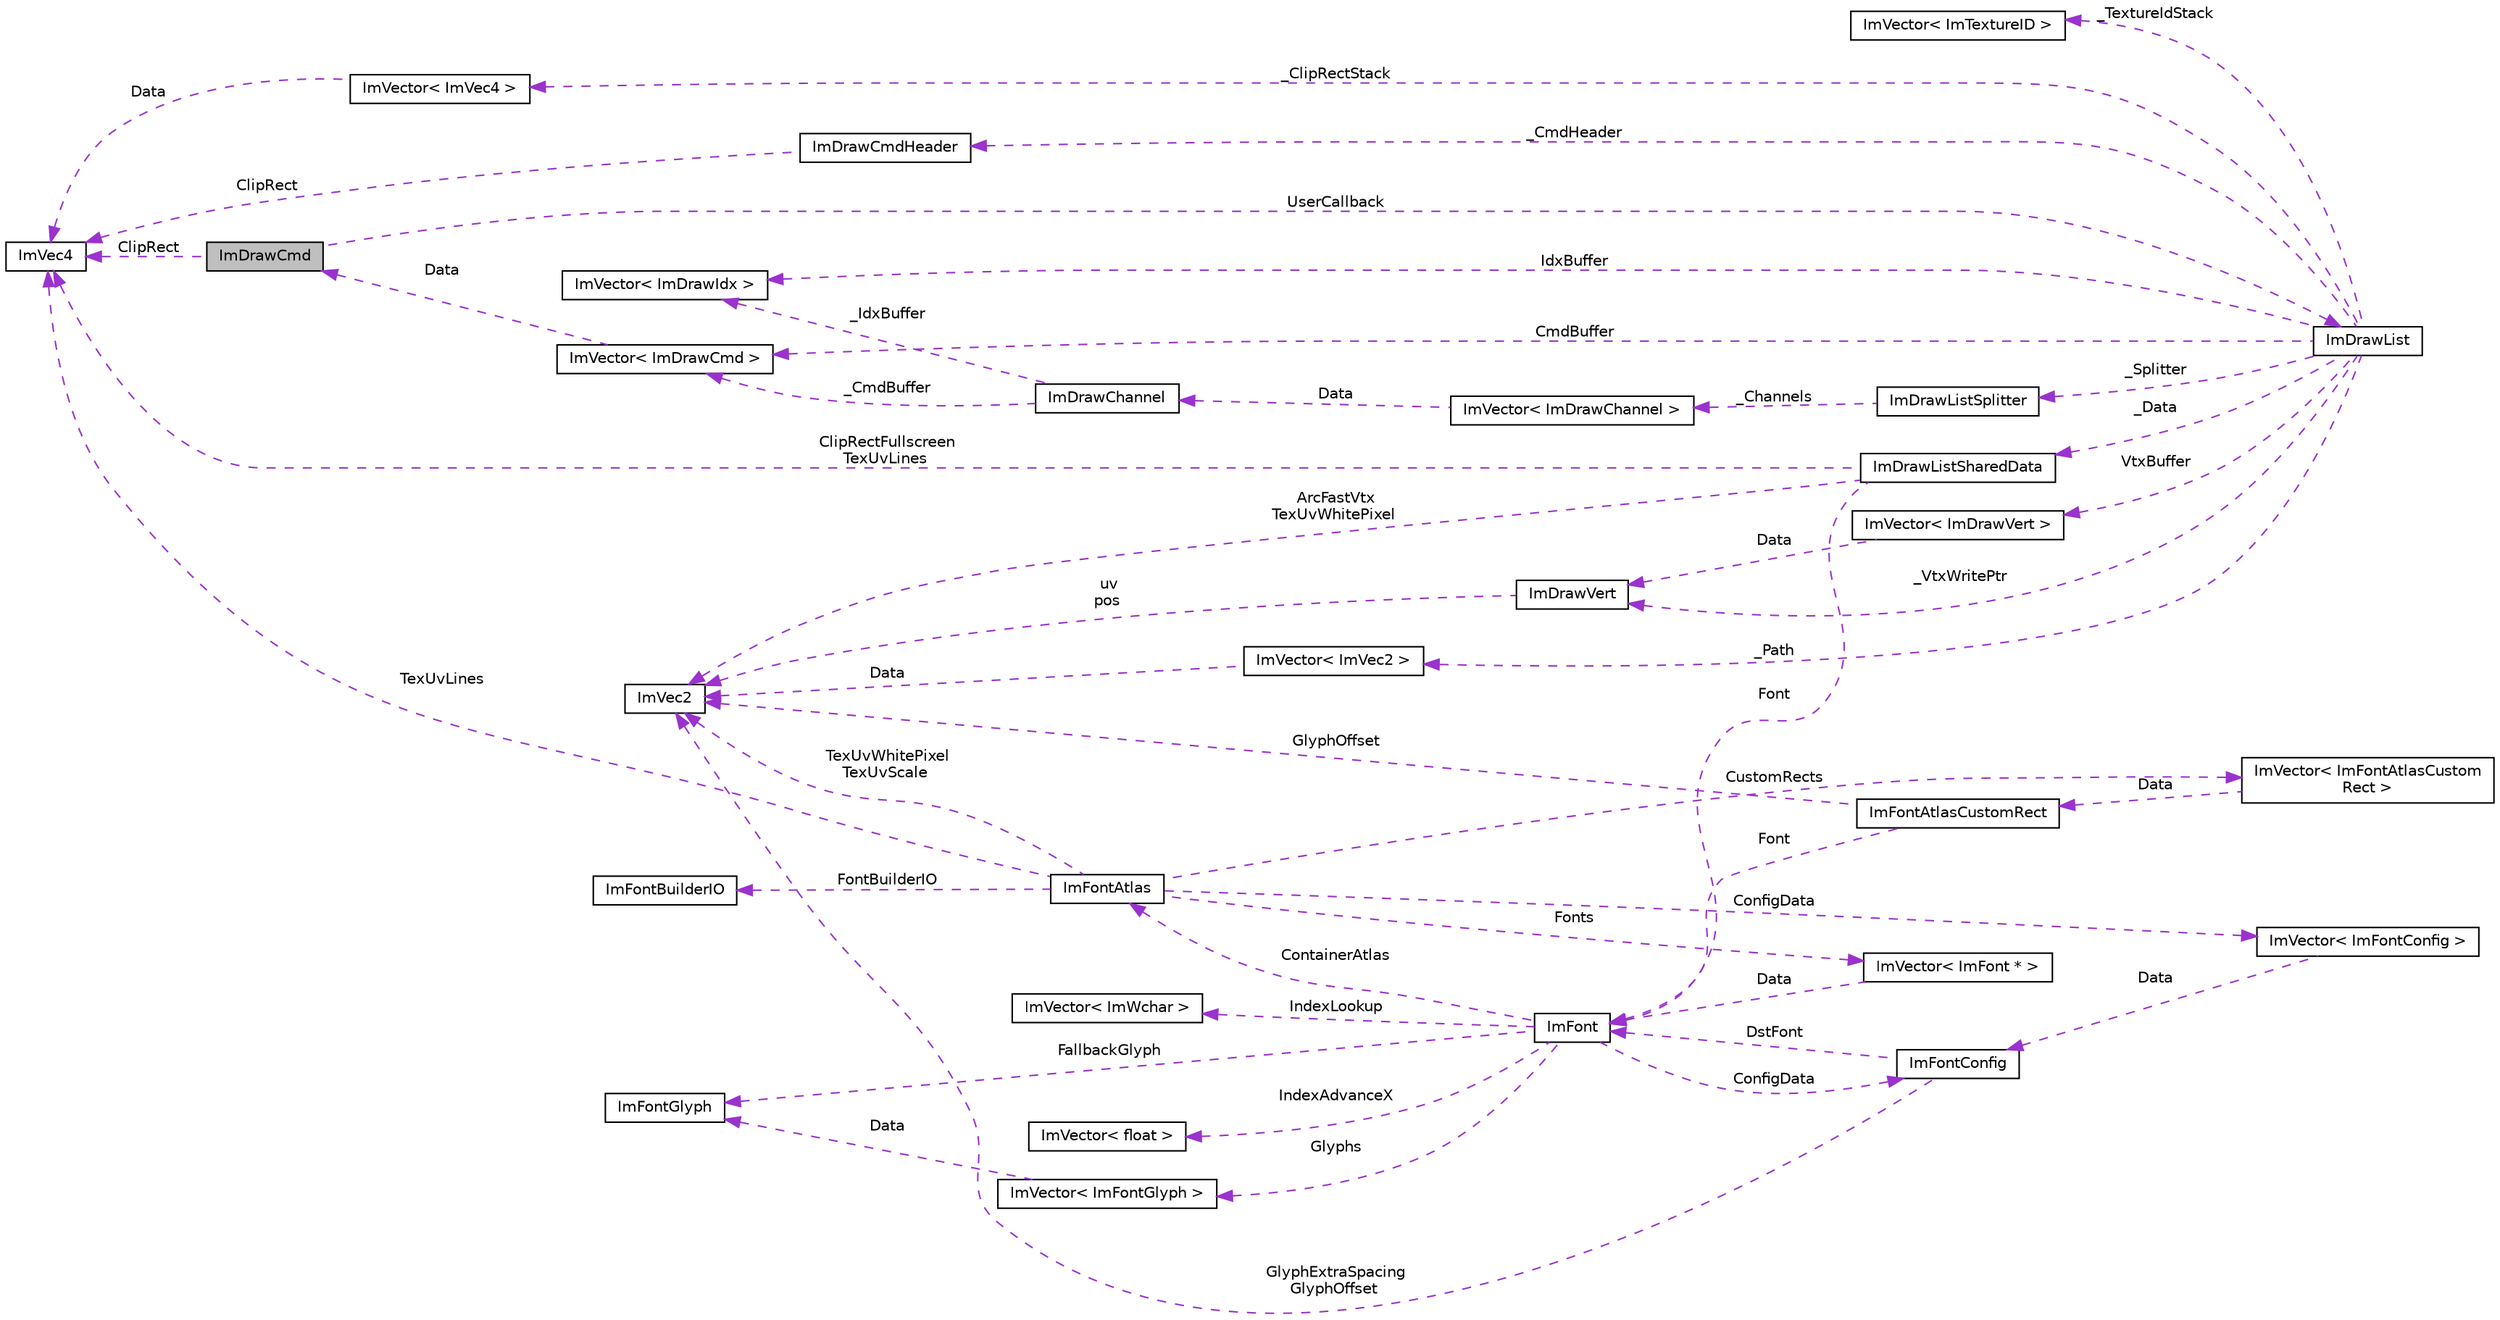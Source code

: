 digraph "ImDrawCmd"
{
 // LATEX_PDF_SIZE
  edge [fontname="Helvetica",fontsize="10",labelfontname="Helvetica",labelfontsize="10"];
  node [fontname="Helvetica",fontsize="10",shape=record];
  rankdir="LR";
  Node1 [label="ImDrawCmd",height=0.2,width=0.4,color="black", fillcolor="grey75", style="filled", fontcolor="black",tooltip=" "];
  Node2 -> Node1 [dir="back",color="darkorchid3",fontsize="10",style="dashed",label=" ClipRect" ,fontname="Helvetica"];
  Node2 [label="ImVec4",height=0.2,width=0.4,color="black", fillcolor="white", style="filled",URL="$structImVec4.html",tooltip=" "];
  Node3 -> Node1 [dir="back",color="darkorchid3",fontsize="10",style="dashed",label=" UserCallback" ,fontname="Helvetica"];
  Node3 [label="ImDrawList",height=0.2,width=0.4,color="black", fillcolor="white", style="filled",URL="$structImDrawList.html",tooltip=" "];
  Node4 -> Node3 [dir="back",color="darkorchid3",fontsize="10",style="dashed",label=" _ClipRectStack" ,fontname="Helvetica"];
  Node4 [label="ImVector\< ImVec4 \>",height=0.2,width=0.4,color="black", fillcolor="white", style="filled",URL="$structImVector.html",tooltip=" "];
  Node2 -> Node4 [dir="back",color="darkorchid3",fontsize="10",style="dashed",label=" Data" ,fontname="Helvetica"];
  Node5 -> Node3 [dir="back",color="darkorchid3",fontsize="10",style="dashed",label=" VtxBuffer" ,fontname="Helvetica"];
  Node5 [label="ImVector\< ImDrawVert \>",height=0.2,width=0.4,color="black", fillcolor="white", style="filled",URL="$structImVector.html",tooltip=" "];
  Node6 -> Node5 [dir="back",color="darkorchid3",fontsize="10",style="dashed",label=" Data" ,fontname="Helvetica"];
  Node6 [label="ImDrawVert",height=0.2,width=0.4,color="black", fillcolor="white", style="filled",URL="$structImDrawVert.html",tooltip=" "];
  Node7 -> Node6 [dir="back",color="darkorchid3",fontsize="10",style="dashed",label=" uv\npos" ,fontname="Helvetica"];
  Node7 [label="ImVec2",height=0.2,width=0.4,color="black", fillcolor="white", style="filled",URL="$structImVec2.html",tooltip=" "];
  Node8 -> Node3 [dir="back",color="darkorchid3",fontsize="10",style="dashed",label=" _Path" ,fontname="Helvetica"];
  Node8 [label="ImVector\< ImVec2 \>",height=0.2,width=0.4,color="black", fillcolor="white", style="filled",URL="$structImVector.html",tooltip=" "];
  Node7 -> Node8 [dir="back",color="darkorchid3",fontsize="10",style="dashed",label=" Data" ,fontname="Helvetica"];
  Node9 -> Node3 [dir="back",color="darkorchid3",fontsize="10",style="dashed",label=" _Data" ,fontname="Helvetica"];
  Node9 [label="ImDrawListSharedData",height=0.2,width=0.4,color="black", fillcolor="white", style="filled",URL="$structImDrawListSharedData.html",tooltip=" "];
  Node7 -> Node9 [dir="back",color="darkorchid3",fontsize="10",style="dashed",label=" ArcFastVtx\nTexUvWhitePixel" ,fontname="Helvetica"];
  Node2 -> Node9 [dir="back",color="darkorchid3",fontsize="10",style="dashed",label=" ClipRectFullscreen\nTexUvLines" ,fontname="Helvetica"];
  Node10 -> Node9 [dir="back",color="darkorchid3",fontsize="10",style="dashed",label=" Font" ,fontname="Helvetica"];
  Node10 [label="ImFont",height=0.2,width=0.4,color="black", fillcolor="white", style="filled",URL="$structImFont.html",tooltip=" "];
  Node11 -> Node10 [dir="back",color="darkorchid3",fontsize="10",style="dashed",label=" Glyphs" ,fontname="Helvetica"];
  Node11 [label="ImVector\< ImFontGlyph \>",height=0.2,width=0.4,color="black", fillcolor="white", style="filled",URL="$structImVector.html",tooltip=" "];
  Node12 -> Node11 [dir="back",color="darkorchid3",fontsize="10",style="dashed",label=" Data" ,fontname="Helvetica"];
  Node12 [label="ImFontGlyph",height=0.2,width=0.4,color="black", fillcolor="white", style="filled",URL="$structImFontGlyph.html",tooltip=" "];
  Node13 -> Node10 [dir="back",color="darkorchid3",fontsize="10",style="dashed",label=" ConfigData" ,fontname="Helvetica"];
  Node13 [label="ImFontConfig",height=0.2,width=0.4,color="black", fillcolor="white", style="filled",URL="$structImFontConfig.html",tooltip=" "];
  Node7 -> Node13 [dir="back",color="darkorchid3",fontsize="10",style="dashed",label=" GlyphExtraSpacing\nGlyphOffset" ,fontname="Helvetica"];
  Node10 -> Node13 [dir="back",color="darkorchid3",fontsize="10",style="dashed",label=" DstFont" ,fontname="Helvetica"];
  Node12 -> Node10 [dir="back",color="darkorchid3",fontsize="10",style="dashed",label=" FallbackGlyph" ,fontname="Helvetica"];
  Node14 -> Node10 [dir="back",color="darkorchid3",fontsize="10",style="dashed",label=" ContainerAtlas" ,fontname="Helvetica"];
  Node14 [label="ImFontAtlas",height=0.2,width=0.4,color="black", fillcolor="white", style="filled",URL="$structImFontAtlas.html",tooltip=" "];
  Node15 -> Node14 [dir="back",color="darkorchid3",fontsize="10",style="dashed",label=" Fonts" ,fontname="Helvetica"];
  Node15 [label="ImVector\< ImFont * \>",height=0.2,width=0.4,color="black", fillcolor="white", style="filled",URL="$structImVector.html",tooltip=" "];
  Node10 -> Node15 [dir="back",color="darkorchid3",fontsize="10",style="dashed",label=" Data" ,fontname="Helvetica"];
  Node16 -> Node14 [dir="back",color="darkorchid3",fontsize="10",style="dashed",label=" FontBuilderIO" ,fontname="Helvetica"];
  Node16 [label="ImFontBuilderIO",height=0.2,width=0.4,color="black", fillcolor="white", style="filled",URL="$structImFontBuilderIO.html",tooltip=" "];
  Node7 -> Node14 [dir="back",color="darkorchid3",fontsize="10",style="dashed",label=" TexUvWhitePixel\nTexUvScale" ,fontname="Helvetica"];
  Node2 -> Node14 [dir="back",color="darkorchid3",fontsize="10",style="dashed",label=" TexUvLines" ,fontname="Helvetica"];
  Node17 -> Node14 [dir="back",color="darkorchid3",fontsize="10",style="dashed",label=" ConfigData" ,fontname="Helvetica"];
  Node17 [label="ImVector\< ImFontConfig \>",height=0.2,width=0.4,color="black", fillcolor="white", style="filled",URL="$structImVector.html",tooltip=" "];
  Node13 -> Node17 [dir="back",color="darkorchid3",fontsize="10",style="dashed",label=" Data" ,fontname="Helvetica"];
  Node18 -> Node14 [dir="back",color="darkorchid3",fontsize="10",style="dashed",label=" CustomRects" ,fontname="Helvetica"];
  Node18 [label="ImVector\< ImFontAtlasCustom\lRect \>",height=0.2,width=0.4,color="black", fillcolor="white", style="filled",URL="$structImVector.html",tooltip=" "];
  Node19 -> Node18 [dir="back",color="darkorchid3",fontsize="10",style="dashed",label=" Data" ,fontname="Helvetica"];
  Node19 [label="ImFontAtlasCustomRect",height=0.2,width=0.4,color="black", fillcolor="white", style="filled",URL="$structImFontAtlasCustomRect.html",tooltip=" "];
  Node7 -> Node19 [dir="back",color="darkorchid3",fontsize="10",style="dashed",label=" GlyphOffset" ,fontname="Helvetica"];
  Node10 -> Node19 [dir="back",color="darkorchid3",fontsize="10",style="dashed",label=" Font" ,fontname="Helvetica"];
  Node20 -> Node10 [dir="back",color="darkorchid3",fontsize="10",style="dashed",label=" IndexAdvanceX" ,fontname="Helvetica"];
  Node20 [label="ImVector\< float \>",height=0.2,width=0.4,color="black", fillcolor="white", style="filled",URL="$structImVector.html",tooltip=" "];
  Node21 -> Node10 [dir="back",color="darkorchid3",fontsize="10",style="dashed",label=" IndexLookup" ,fontname="Helvetica"];
  Node21 [label="ImVector\< ImWchar \>",height=0.2,width=0.4,color="black", fillcolor="white", style="filled",URL="$structImVector.html",tooltip=" "];
  Node6 -> Node3 [dir="back",color="darkorchid3",fontsize="10",style="dashed",label=" _VtxWritePtr" ,fontname="Helvetica"];
  Node22 -> Node3 [dir="back",color="darkorchid3",fontsize="10",style="dashed",label=" _CmdHeader" ,fontname="Helvetica"];
  Node22 [label="ImDrawCmdHeader",height=0.2,width=0.4,color="black", fillcolor="white", style="filled",URL="$structImDrawCmdHeader.html",tooltip=" "];
  Node2 -> Node22 [dir="back",color="darkorchid3",fontsize="10",style="dashed",label=" ClipRect" ,fontname="Helvetica"];
  Node23 -> Node3 [dir="back",color="darkorchid3",fontsize="10",style="dashed",label=" CmdBuffer" ,fontname="Helvetica"];
  Node23 [label="ImVector\< ImDrawCmd \>",height=0.2,width=0.4,color="black", fillcolor="white", style="filled",URL="$structImVector.html",tooltip=" "];
  Node1 -> Node23 [dir="back",color="darkorchid3",fontsize="10",style="dashed",label=" Data" ,fontname="Helvetica"];
  Node24 -> Node3 [dir="back",color="darkorchid3",fontsize="10",style="dashed",label=" _Splitter" ,fontname="Helvetica"];
  Node24 [label="ImDrawListSplitter",height=0.2,width=0.4,color="black", fillcolor="white", style="filled",URL="$structImDrawListSplitter.html",tooltip=" "];
  Node25 -> Node24 [dir="back",color="darkorchid3",fontsize="10",style="dashed",label=" _Channels" ,fontname="Helvetica"];
  Node25 [label="ImVector\< ImDrawChannel \>",height=0.2,width=0.4,color="black", fillcolor="white", style="filled",URL="$structImVector.html",tooltip=" "];
  Node26 -> Node25 [dir="back",color="darkorchid3",fontsize="10",style="dashed",label=" Data" ,fontname="Helvetica"];
  Node26 [label="ImDrawChannel",height=0.2,width=0.4,color="black", fillcolor="white", style="filled",URL="$structImDrawChannel.html",tooltip=" "];
  Node23 -> Node26 [dir="back",color="darkorchid3",fontsize="10",style="dashed",label=" _CmdBuffer" ,fontname="Helvetica"];
  Node27 -> Node26 [dir="back",color="darkorchid3",fontsize="10",style="dashed",label=" _IdxBuffer" ,fontname="Helvetica"];
  Node27 [label="ImVector\< ImDrawIdx \>",height=0.2,width=0.4,color="black", fillcolor="white", style="filled",URL="$structImVector.html",tooltip=" "];
  Node27 -> Node3 [dir="back",color="darkorchid3",fontsize="10",style="dashed",label=" IdxBuffer" ,fontname="Helvetica"];
  Node28 -> Node3 [dir="back",color="darkorchid3",fontsize="10",style="dashed",label=" _TextureIdStack" ,fontname="Helvetica"];
  Node28 [label="ImVector\< ImTextureID \>",height=0.2,width=0.4,color="black", fillcolor="white", style="filled",URL="$structImVector.html",tooltip=" "];
}
